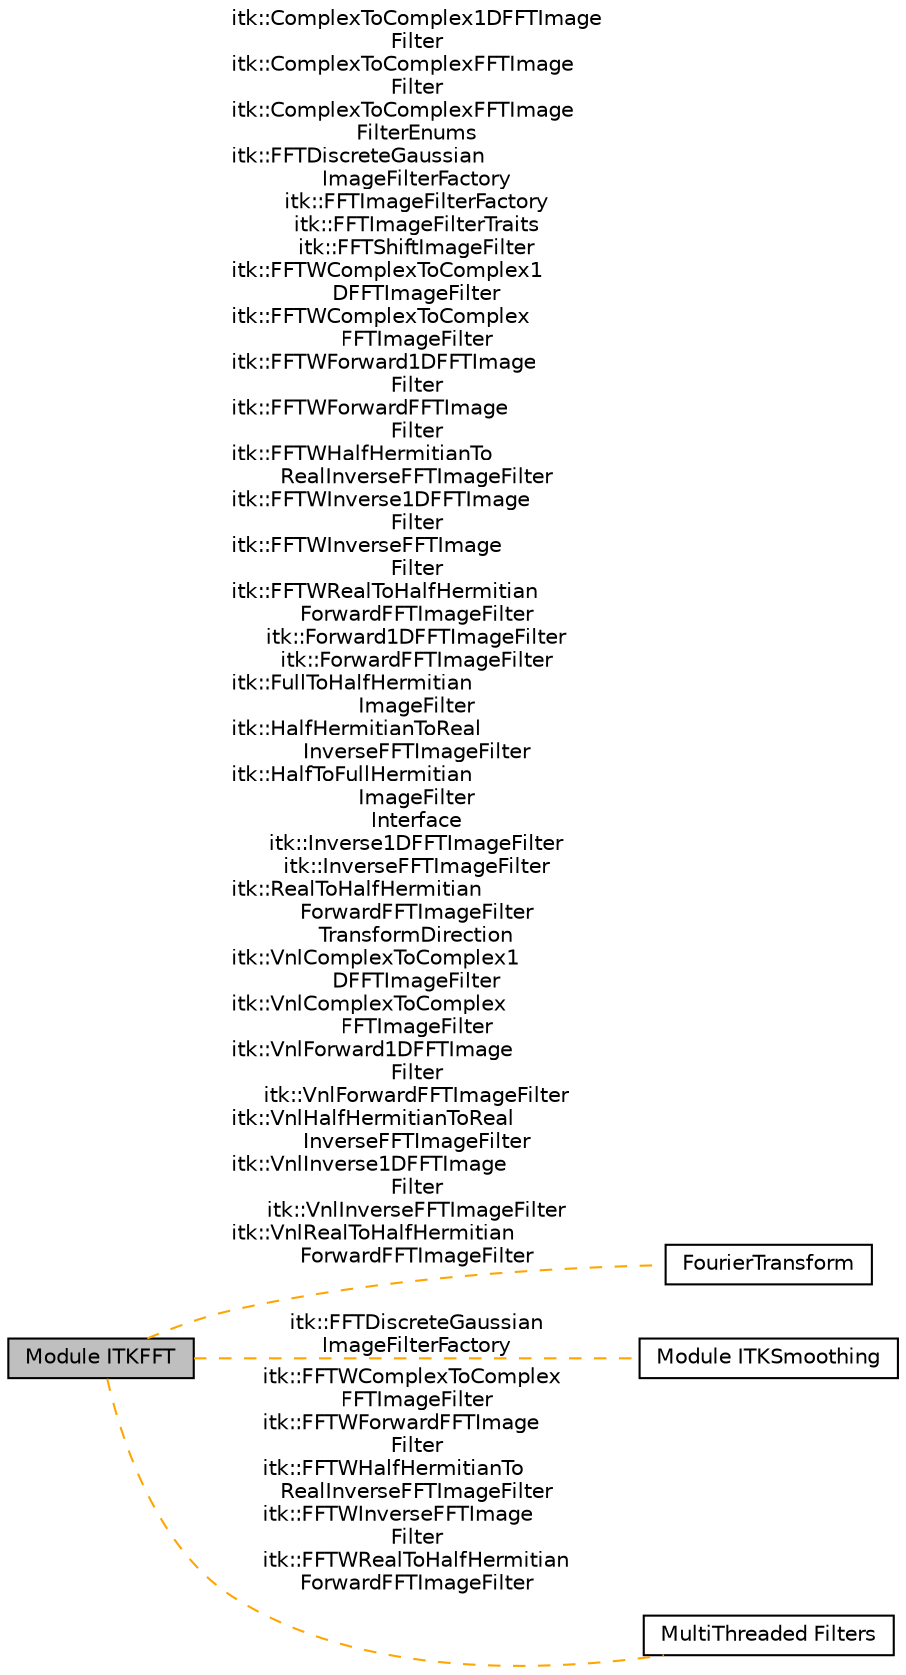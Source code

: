 digraph "Module ITKFFT"
{
  edge [fontname="Helvetica",fontsize="10",labelfontname="Helvetica",labelfontsize="10"];
  node [fontname="Helvetica",fontsize="10",shape=box];
  rankdir=LR;
  Node2 [label="FourierTransform",height=0.2,width=0.4,color="black", fillcolor="white", style="filled",URL="$group__FourierTransform.html",tooltip=" "];
  Node1 [label="Module ITKFFT",height=0.2,width=0.4,color="black", fillcolor="grey75", style="filled", fontcolor="black",tooltip=" "];
  Node3 [label="Module ITKSmoothing",height=0.2,width=0.4,color="black", fillcolor="white", style="filled",URL="$group__ITKSmoothing.html",tooltip=" "];
  Node4 [label="MultiThreaded Filters",height=0.2,width=0.4,color="black", fillcolor="white", style="filled",URL="$group__MultiThreaded.html",tooltip=" "];
  Node1->Node2 [shape=plaintext, label="itk::ComplexToComplex1DFFTImage\lFilter\nitk::ComplexToComplexFFTImage\lFilter\nitk::ComplexToComplexFFTImage\lFilterEnums\nitk::FFTDiscreteGaussian\lImageFilterFactory\nitk::FFTImageFilterFactory\nitk::FFTImageFilterTraits\nitk::FFTShiftImageFilter\nitk::FFTWComplexToComplex1\lDFFTImageFilter\nitk::FFTWComplexToComplex\lFFTImageFilter\nitk::FFTWForward1DFFTImage\lFilter\nitk::FFTWForwardFFTImage\lFilter\nitk::FFTWHalfHermitianTo\lRealInverseFFTImageFilter\nitk::FFTWInverse1DFFTImage\lFilter\nitk::FFTWInverseFFTImage\lFilter\nitk::FFTWRealToHalfHermitian\lForwardFFTImageFilter\nitk::Forward1DFFTImageFilter\nitk::ForwardFFTImageFilter\nitk::FullToHalfHermitian\lImageFilter\nitk::HalfHermitianToReal\lInverseFFTImageFilter\nitk::HalfToFullHermitian\lImageFilter\nInterface\nitk::Inverse1DFFTImageFilter\nitk::InverseFFTImageFilter\nitk::RealToHalfHermitian\lForwardFFTImageFilter\nTransformDirection\nitk::VnlComplexToComplex1\lDFFTImageFilter\nitk::VnlComplexToComplex\lFFTImageFilter\nitk::VnlForward1DFFTImage\lFilter\nitk::VnlForwardFFTImageFilter\nitk::VnlHalfHermitianToReal\lInverseFFTImageFilter\nitk::VnlInverse1DFFTImage\lFilter\nitk::VnlInverseFFTImageFilter\nitk::VnlRealToHalfHermitian\lForwardFFTImageFilter", color="orange", dir="none", style="dashed"];
  Node1->Node3 [shape=plaintext, label="itk::FFTDiscreteGaussian\lImageFilterFactory", color="orange", dir="none", style="dashed"];
  Node1->Node4 [shape=plaintext, label="itk::FFTWComplexToComplex\lFFTImageFilter\nitk::FFTWForwardFFTImage\lFilter\nitk::FFTWHalfHermitianTo\lRealInverseFFTImageFilter\nitk::FFTWInverseFFTImage\lFilter\nitk::FFTWRealToHalfHermitian\lForwardFFTImageFilter", color="orange", dir="none", style="dashed"];
}
